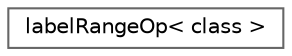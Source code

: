 digraph "Graphical Class Hierarchy"
{
 // LATEX_PDF_SIZE
  bgcolor="transparent";
  edge [fontname=Helvetica,fontsize=10,labelfontname=Helvetica,labelfontsize=10];
  node [fontname=Helvetica,fontsize=10,shape=box,height=0.2,width=0.4];
  rankdir="LR";
  Node0 [id="Node000000",label="labelRangeOp\< class \>",height=0.2,width=0.4,color="grey40", fillcolor="white", style="filled",URL="$structFoam_1_1labelRangeOp.html",tooltip=" "];
}
